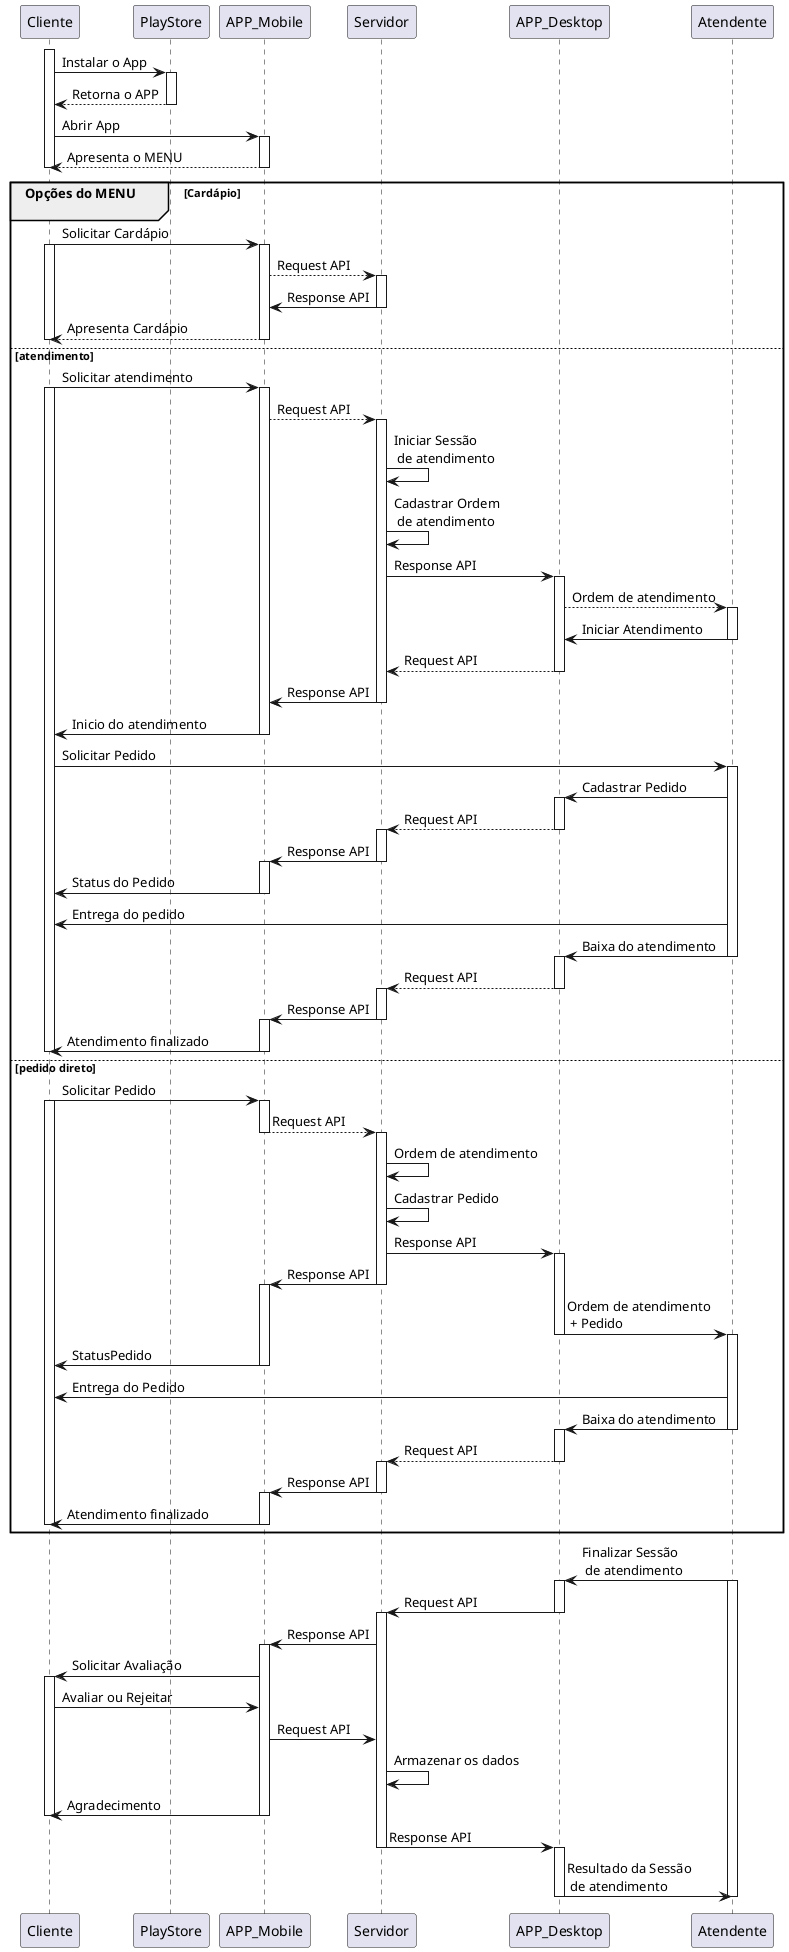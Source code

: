 @startuml SequenceSessaoAtendimento
participant Cliente
participant PlayStore
participant APP_Mobile
participant Servidor
participant APP_Desktop
participant Atendente

activate Cliente
Cliente -> PlayStore ++ : Instalar o App
PlayStore --> Cliente -- : Retorna o APP

Cliente -> APP_Mobile ++ : Abrir App
APP_Mobile --> Cliente -- : Apresenta o MENU
deactivate Cliente
group Opções do MENU \n[Cardápio]
    Cliente -> APP_Mobile ++ : Solicitar Cardápio
    activate Cliente
    APP_Mobile --> Servidor ++ : Request API
    Servidor -> APP_Mobile -- : Response API
    APP_Mobile --> Cliente -- : Apresenta Cardápio
    deactivate Cliente

else atendimento
    Cliente -> APP_Mobile ++ : Solicitar atendimento
    activate Cliente
    APP_Mobile --> Servidor ++ : Request API
    Servidor -> Servidor : Iniciar Sessão\n de atendimento
    Servidor -> Servidor : Cadastrar Ordem\n de atendimento
    Servidor -> APP_Desktop ++ : Response API
    APP_Desktop--> Atendente ++ : Ordem de atendimento
    Atendente -> APP_Desktop -- : Iniciar Atendimento
    APP_Desktop --> Servidor -- : Request API
    Servidor -> APP_Mobile -- : Response API
    APP_Mobile -> Cliente -- : Inicio do atendimento
    Cliente -> Atendente ++ : Solicitar Pedido
    Atendente -> APP_Desktop ++ : Cadastrar Pedido 
    APP_Desktop --> Servidor --++ : Request API
    Servidor -> APP_Mobile --++ : Response API
    APP_Mobile -> Cliente -- : Status do Pedido
    Atendente -> Cliente : Entrega do pedido
    Atendente -> APP_Desktop --++ : Baixa do atendimento
    APP_Desktop --> Servidor --++ : Request API
    Servidor -> APP_Mobile --++ : Response API
    APP_Mobile -> Cliente -- : Atendimento finalizado
    deactivate Cliente

else pedido direto
    Cliente -> APP_Mobile ++ : Solicitar Pedido
    activate Cliente
    APP_Mobile --> Servidor --++ : Request API
    Servidor -> Servidor : Ordem de atendimento
    Servidor -> Servidor : Cadastrar Pedido
    Servidor -> APP_Desktop ++ : Response API
    Servidor -> APP_Mobile --++ : Response API
    APP_Desktop -> Atendente --++ : Ordem de atendimento\n + Pedido
    APP_Mobile -> Cliente -- : StatusPedido
    
    Atendente -> Cliente: Entrega do Pedido 

    Atendente -> APP_Desktop --++ : Baixa do atendimento
    APP_Desktop --> Servidor --++ : Request API
    Servidor -> APP_Mobile --++ : Response API
    APP_Mobile -> Cliente -- : Atendimento finalizado
    deactivate Cliente
end

Atendente -> APP_Desktop ++ : Finalizar Sessão\n de atendimento
activate Atendente
APP_Desktop -> Servidor --++ : Request API
Servidor -> APP_Mobile ++ :Response API
APP_Mobile -> Cliente ++ : Solicitar Avaliação

Cliente -> APP_Mobile : Avaliar ou Rejeitar
APP_Mobile -> Servidor : Request API
Servidor -> Servidor : Armazenar os dados
APP_Mobile -> Cliente -- : Agradecimento
deactivate Cliente
Servidor -> APP_Desktop --++: Response API
APP_Desktop -> Atendente -- : Resultado da Sessão\n de atendimento
deactivate Atendente

@enduml
